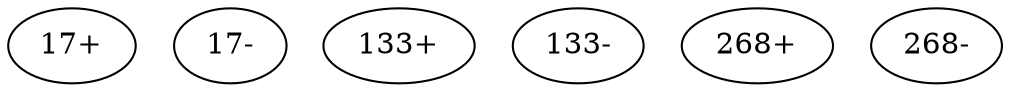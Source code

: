 digraph adj {
graph [k=21]
edge [d=-20]
"17+" [l=125]
"17-" [l=125]
"133+" [l=101]
"133-" [l=101]
"268+" [l=149]
"268-" [l=149]
}
